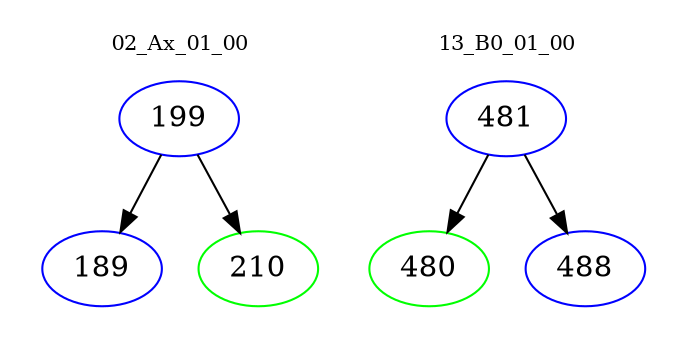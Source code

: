 digraph{
subgraph cluster_0 {
color = white
label = "02_Ax_01_00";
fontsize=10;
T0_199 [label="199", color="blue"]
T0_199 -> T0_189 [color="black"]
T0_189 [label="189", color="blue"]
T0_199 -> T0_210 [color="black"]
T0_210 [label="210", color="green"]
}
subgraph cluster_1 {
color = white
label = "13_B0_01_00";
fontsize=10;
T1_481 [label="481", color="blue"]
T1_481 -> T1_480 [color="black"]
T1_480 [label="480", color="green"]
T1_481 -> T1_488 [color="black"]
T1_488 [label="488", color="blue"]
}
}
